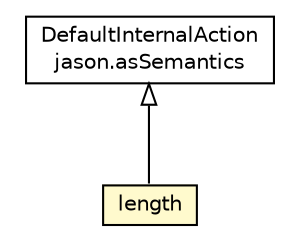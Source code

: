 #!/usr/local/bin/dot
#
# Class diagram 
# Generated by UMLGraph version R5_6_6-1-g9240c4 (http://www.umlgraph.org/)
#

digraph G {
	edge [fontname="Helvetica",fontsize=10,labelfontname="Helvetica",labelfontsize=10];
	node [fontname="Helvetica",fontsize=10,shape=plaintext];
	nodesep=0.25;
	ranksep=0.5;
	// jason.asSemantics.DefaultInternalAction
	c59038 [label=<<table title="jason.asSemantics.DefaultInternalAction" border="0" cellborder="1" cellspacing="0" cellpadding="2" port="p" href="../asSemantics/DefaultInternalAction.html">
		<tr><td><table border="0" cellspacing="0" cellpadding="1">
<tr><td align="center" balign="center"> DefaultInternalAction </td></tr>
<tr><td align="center" balign="center"> jason.asSemantics </td></tr>
		</table></td></tr>
		</table>>, URL="../asSemantics/DefaultInternalAction.html", fontname="Helvetica", fontcolor="black", fontsize=10.0];
	// jason.stdlib.length
	c59227 [label=<<table title="jason.stdlib.length" border="0" cellborder="1" cellspacing="0" cellpadding="2" port="p" bgcolor="lemonChiffon" href="./length.html">
		<tr><td><table border="0" cellspacing="0" cellpadding="1">
<tr><td align="center" balign="center"> length </td></tr>
		</table></td></tr>
		</table>>, URL="./length.html", fontname="Helvetica", fontcolor="black", fontsize=10.0];
	//jason.stdlib.length extends jason.asSemantics.DefaultInternalAction
	c59038:p -> c59227:p [dir=back,arrowtail=empty];
}

